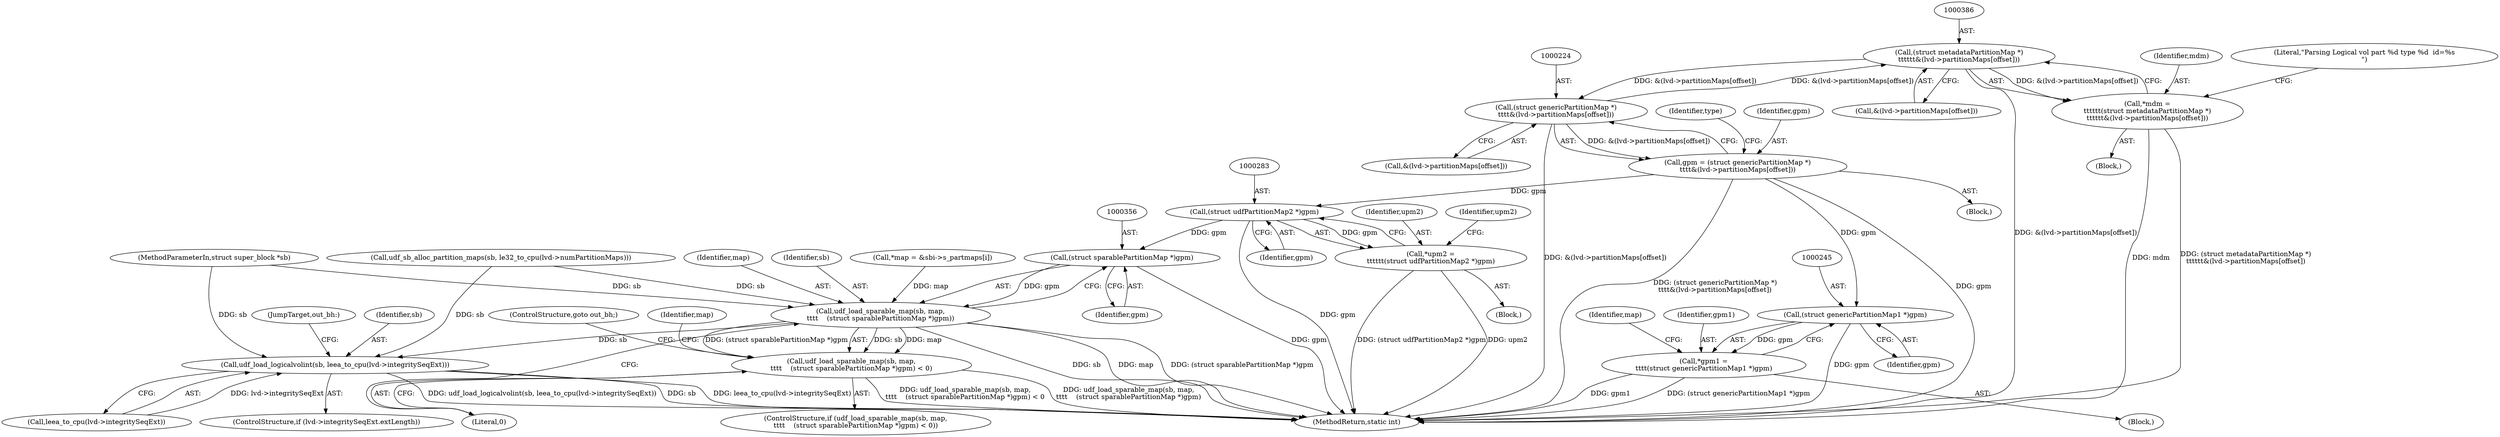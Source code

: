 digraph "0_linux_1df2ae31c724e57be9d7ac00d78db8a5dabdd050@array" {
"1000385" [label="(Call,(struct metadataPartitionMap *)\n\t\t\t\t\t\t&(lvd->partitionMaps[offset]))"];
"1000223" [label="(Call,(struct genericPartitionMap *)\n\t\t\t\t&(lvd->partitionMaps[offset]))"];
"1000385" [label="(Call,(struct metadataPartitionMap *)\n\t\t\t\t\t\t&(lvd->partitionMaps[offset]))"];
"1000221" [label="(Call,gpm = (struct genericPartitionMap *)\n\t\t\t\t&(lvd->partitionMaps[offset]))"];
"1000244" [label="(Call,(struct genericPartitionMap1 *)gpm)"];
"1000242" [label="(Call,*gpm1 =\n\t\t\t\t(struct genericPartitionMap1 *)gpm)"];
"1000282" [label="(Call,(struct udfPartitionMap2 *)gpm)"];
"1000280" [label="(Call,*upm2 =\n\t\t\t\t\t\t(struct udfPartitionMap2 *)gpm)"];
"1000355" [label="(Call,(struct sparablePartitionMap *)gpm)"];
"1000352" [label="(Call,udf_load_sparable_map(sb, map,\n\t\t\t\t    (struct sparablePartitionMap *)gpm))"];
"1000351" [label="(Call,udf_load_sparable_map(sb, map,\n\t\t\t\t    (struct sparablePartitionMap *)gpm) < 0)"];
"1000579" [label="(Call,udf_load_logicalvolint(sb, leea_to_cpu(lvd->integritySeqExt)))"];
"1000383" [label="(Call,*mdm =\n\t\t\t\t\t\t(struct metadataPartitionMap *)\n\t\t\t\t\t\t&(lvd->partitionMaps[offset]))"];
"1000282" [label="(Call,(struct udfPartitionMap2 *)gpm)"];
"1000101" [label="(MethodParameterIn,struct super_block *sb)"];
"1000246" [label="(Identifier,gpm)"];
"1000579" [label="(Call,udf_load_logicalvolint(sb, leea_to_cpu(lvd->integritySeqExt)))"];
"1000573" [label="(ControlStructure,if (lvd->integritySeqExt.extLength))"];
"1000581" [label="(Call,leea_to_cpu(lvd->integritySeqExt))"];
"1000280" [label="(Call,*upm2 =\n\t\t\t\t\t\t(struct udfPartitionMap2 *)gpm)"];
"1000372" [label="(Block,)"];
"1000351" [label="(Call,udf_load_sparable_map(sb, map,\n\t\t\t\t    (struct sparablePartitionMap *)gpm) < 0)"];
"1000387" [label="(Call,&(lvd->partitionMaps[offset]))"];
"1000249" [label="(Identifier,map)"];
"1000278" [label="(Block,)"];
"1000394" [label="(Literal,\"Parsing Logical vol part %d type %d  id=%s\n\")"];
"1000211" [label="(Block,)"];
"1000520" [label="(Identifier,map)"];
"1000225" [label="(Call,&(lvd->partitionMaps[offset]))"];
"1000354" [label="(Identifier,map)"];
"1000357" [label="(Identifier,gpm)"];
"1000353" [label="(Identifier,sb)"];
"1000355" [label="(Call,(struct sparablePartitionMap *)gpm)"];
"1000284" [label="(Identifier,gpm)"];
"1000590" [label="(MethodReturn,static int)"];
"1000240" [label="(Block,)"];
"1000383" [label="(Call,*mdm =\n\t\t\t\t\t\t(struct metadataPartitionMap *)\n\t\t\t\t\t\t&(lvd->partitionMaps[offset]))"];
"1000213" [label="(Call,*map = &sbi->s_partmaps[i])"];
"1000244" [label="(Call,(struct genericPartitionMap1 *)gpm)"];
"1000358" [label="(Literal,0)"];
"1000177" [label="(Call,udf_sb_alloc_partition_maps(sb, le32_to_cpu(lvd->numPartitionMaps)))"];
"1000243" [label="(Identifier,gpm1)"];
"1000281" [label="(Identifier,upm2)"];
"1000242" [label="(Call,*gpm1 =\n\t\t\t\t(struct genericPartitionMap1 *)gpm)"];
"1000290" [label="(Identifier,upm2)"];
"1000352" [label="(Call,udf_load_sparable_map(sb, map,\n\t\t\t\t    (struct sparablePartitionMap *)gpm))"];
"1000232" [label="(Identifier,type)"];
"1000222" [label="(Identifier,gpm)"];
"1000221" [label="(Call,gpm = (struct genericPartitionMap *)\n\t\t\t\t&(lvd->partitionMaps[offset]))"];
"1000384" [label="(Identifier,mdm)"];
"1000359" [label="(ControlStructure,goto out_bh;)"];
"1000385" [label="(Call,(struct metadataPartitionMap *)\n\t\t\t\t\t\t&(lvd->partitionMaps[offset]))"];
"1000350" [label="(ControlStructure,if (udf_load_sparable_map(sb, map,\n\t\t\t\t    (struct sparablePartitionMap *)gpm) < 0))"];
"1000585" [label="(JumpTarget,out_bh:)"];
"1000580" [label="(Identifier,sb)"];
"1000223" [label="(Call,(struct genericPartitionMap *)\n\t\t\t\t&(lvd->partitionMaps[offset]))"];
"1000385" -> "1000383"  [label="AST: "];
"1000385" -> "1000387"  [label="CFG: "];
"1000386" -> "1000385"  [label="AST: "];
"1000387" -> "1000385"  [label="AST: "];
"1000383" -> "1000385"  [label="CFG: "];
"1000385" -> "1000590"  [label="DDG: &(lvd->partitionMaps[offset])"];
"1000385" -> "1000223"  [label="DDG: &(lvd->partitionMaps[offset])"];
"1000385" -> "1000383"  [label="DDG: &(lvd->partitionMaps[offset])"];
"1000223" -> "1000385"  [label="DDG: &(lvd->partitionMaps[offset])"];
"1000223" -> "1000221"  [label="AST: "];
"1000223" -> "1000225"  [label="CFG: "];
"1000224" -> "1000223"  [label="AST: "];
"1000225" -> "1000223"  [label="AST: "];
"1000221" -> "1000223"  [label="CFG: "];
"1000223" -> "1000590"  [label="DDG: &(lvd->partitionMaps[offset])"];
"1000223" -> "1000221"  [label="DDG: &(lvd->partitionMaps[offset])"];
"1000221" -> "1000211"  [label="AST: "];
"1000222" -> "1000221"  [label="AST: "];
"1000232" -> "1000221"  [label="CFG: "];
"1000221" -> "1000590"  [label="DDG: (struct genericPartitionMap *)\n\t\t\t\t&(lvd->partitionMaps[offset])"];
"1000221" -> "1000590"  [label="DDG: gpm"];
"1000221" -> "1000244"  [label="DDG: gpm"];
"1000221" -> "1000282"  [label="DDG: gpm"];
"1000244" -> "1000242"  [label="AST: "];
"1000244" -> "1000246"  [label="CFG: "];
"1000245" -> "1000244"  [label="AST: "];
"1000246" -> "1000244"  [label="AST: "];
"1000242" -> "1000244"  [label="CFG: "];
"1000244" -> "1000590"  [label="DDG: gpm"];
"1000244" -> "1000242"  [label="DDG: gpm"];
"1000242" -> "1000240"  [label="AST: "];
"1000243" -> "1000242"  [label="AST: "];
"1000249" -> "1000242"  [label="CFG: "];
"1000242" -> "1000590"  [label="DDG: (struct genericPartitionMap1 *)gpm"];
"1000242" -> "1000590"  [label="DDG: gpm1"];
"1000282" -> "1000280"  [label="AST: "];
"1000282" -> "1000284"  [label="CFG: "];
"1000283" -> "1000282"  [label="AST: "];
"1000284" -> "1000282"  [label="AST: "];
"1000280" -> "1000282"  [label="CFG: "];
"1000282" -> "1000590"  [label="DDG: gpm"];
"1000282" -> "1000280"  [label="DDG: gpm"];
"1000282" -> "1000355"  [label="DDG: gpm"];
"1000280" -> "1000278"  [label="AST: "];
"1000281" -> "1000280"  [label="AST: "];
"1000290" -> "1000280"  [label="CFG: "];
"1000280" -> "1000590"  [label="DDG: (struct udfPartitionMap2 *)gpm"];
"1000280" -> "1000590"  [label="DDG: upm2"];
"1000355" -> "1000352"  [label="AST: "];
"1000355" -> "1000357"  [label="CFG: "];
"1000356" -> "1000355"  [label="AST: "];
"1000357" -> "1000355"  [label="AST: "];
"1000352" -> "1000355"  [label="CFG: "];
"1000355" -> "1000590"  [label="DDG: gpm"];
"1000355" -> "1000352"  [label="DDG: gpm"];
"1000352" -> "1000351"  [label="AST: "];
"1000353" -> "1000352"  [label="AST: "];
"1000354" -> "1000352"  [label="AST: "];
"1000358" -> "1000352"  [label="CFG: "];
"1000352" -> "1000590"  [label="DDG: sb"];
"1000352" -> "1000590"  [label="DDG: map"];
"1000352" -> "1000590"  [label="DDG: (struct sparablePartitionMap *)gpm"];
"1000352" -> "1000351"  [label="DDG: sb"];
"1000352" -> "1000351"  [label="DDG: map"];
"1000352" -> "1000351"  [label="DDG: (struct sparablePartitionMap *)gpm"];
"1000177" -> "1000352"  [label="DDG: sb"];
"1000101" -> "1000352"  [label="DDG: sb"];
"1000213" -> "1000352"  [label="DDG: map"];
"1000352" -> "1000579"  [label="DDG: sb"];
"1000351" -> "1000350"  [label="AST: "];
"1000351" -> "1000358"  [label="CFG: "];
"1000358" -> "1000351"  [label="AST: "];
"1000359" -> "1000351"  [label="CFG: "];
"1000520" -> "1000351"  [label="CFG: "];
"1000351" -> "1000590"  [label="DDG: udf_load_sparable_map(sb, map,\n\t\t\t\t    (struct sparablePartitionMap *)gpm) < 0"];
"1000351" -> "1000590"  [label="DDG: udf_load_sparable_map(sb, map,\n\t\t\t\t    (struct sparablePartitionMap *)gpm)"];
"1000579" -> "1000573"  [label="AST: "];
"1000579" -> "1000581"  [label="CFG: "];
"1000580" -> "1000579"  [label="AST: "];
"1000581" -> "1000579"  [label="AST: "];
"1000585" -> "1000579"  [label="CFG: "];
"1000579" -> "1000590"  [label="DDG: udf_load_logicalvolint(sb, leea_to_cpu(lvd->integritySeqExt))"];
"1000579" -> "1000590"  [label="DDG: sb"];
"1000579" -> "1000590"  [label="DDG: leea_to_cpu(lvd->integritySeqExt)"];
"1000177" -> "1000579"  [label="DDG: sb"];
"1000101" -> "1000579"  [label="DDG: sb"];
"1000581" -> "1000579"  [label="DDG: lvd->integritySeqExt"];
"1000383" -> "1000372"  [label="AST: "];
"1000384" -> "1000383"  [label="AST: "];
"1000394" -> "1000383"  [label="CFG: "];
"1000383" -> "1000590"  [label="DDG: mdm"];
"1000383" -> "1000590"  [label="DDG: (struct metadataPartitionMap *)\n\t\t\t\t\t\t&(lvd->partitionMaps[offset])"];
}
